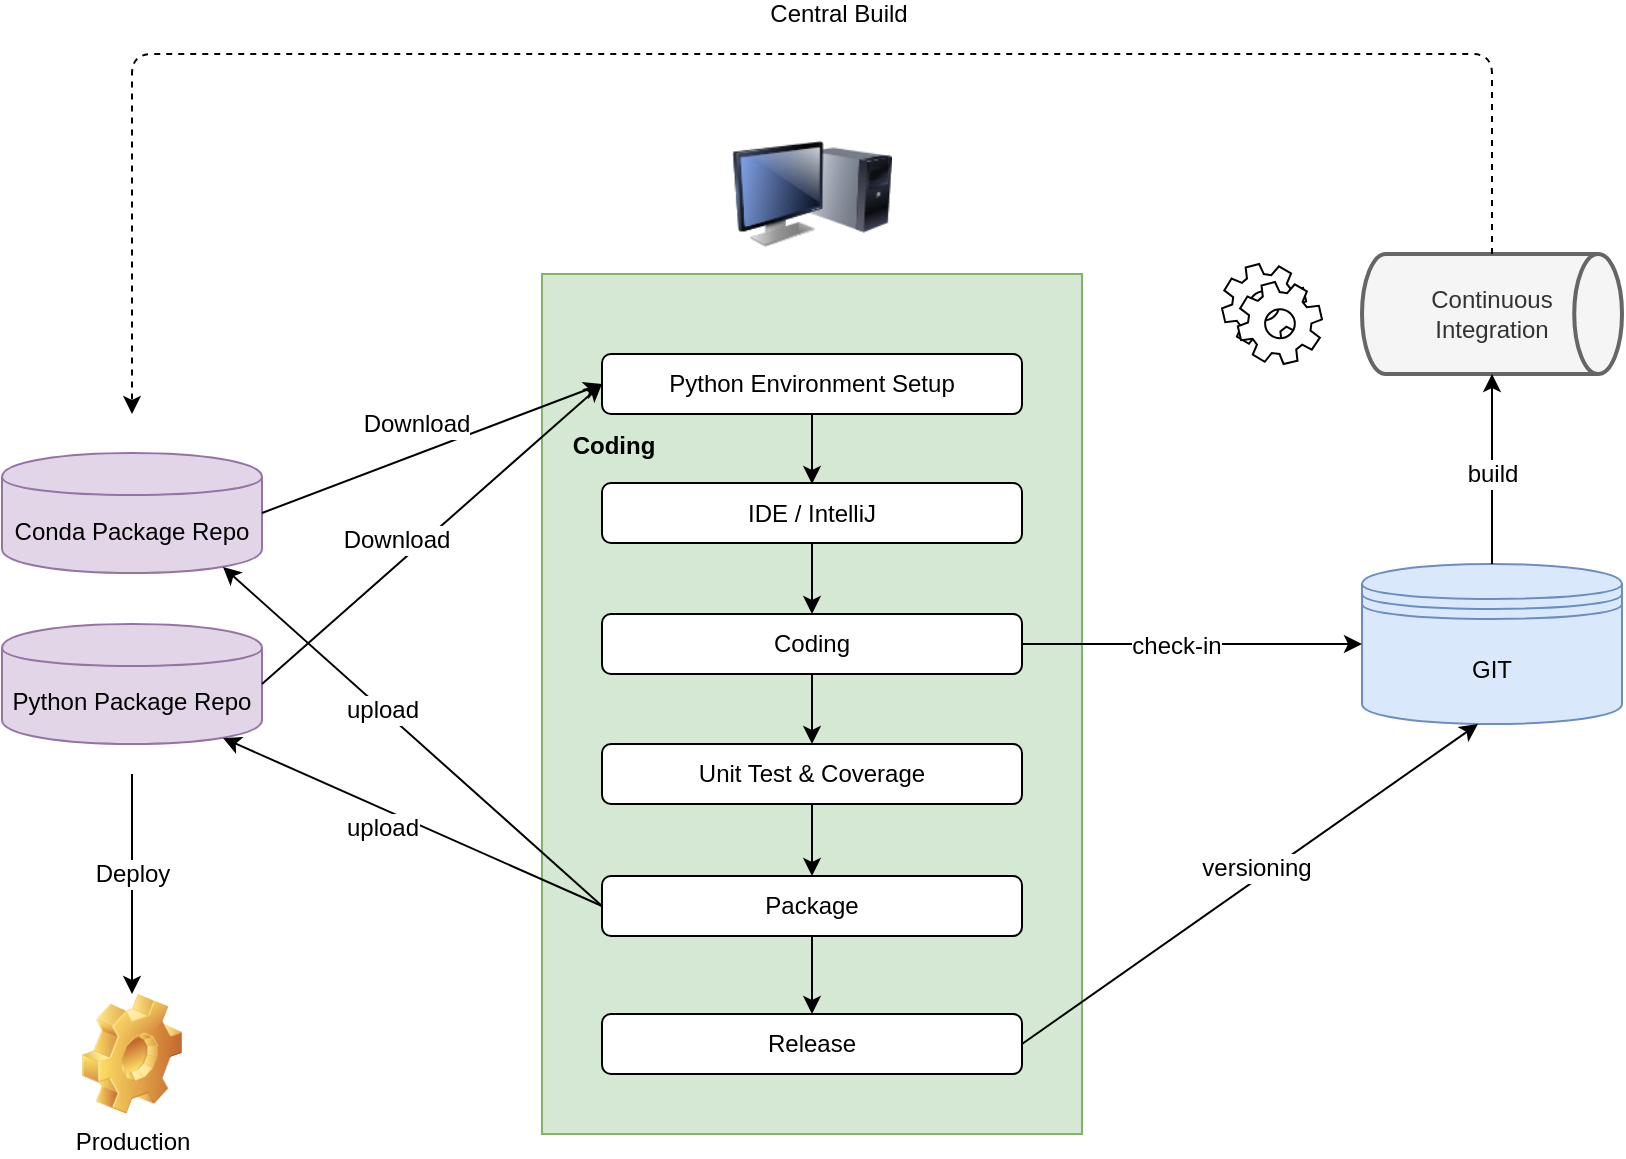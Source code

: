 <mxfile version="12.4.2" type="device" pages="1"><diagram id="MTssPfNbn4Dz7xNnN_Tl" name="Page-1"><mxGraphModel dx="1086" dy="845" grid="1" gridSize="10" guides="1" tooltips="1" connect="1" arrows="1" fold="1" page="1" pageScale="1" pageWidth="1100" pageHeight="850" math="0" shadow="0"><root><mxCell id="0"/><mxCell id="1" parent="0"/><mxCell id="aLEwloZCdA7qBln2--yP-1" value="Conda Package Repo" style="shape=cylinder;whiteSpace=wrap;html=1;boundedLbl=1;backgroundOutline=1;fillColor=#e1d5e7;strokeColor=#9673a6;" vertex="1" parent="1"><mxGeometry x="120" y="319.5" width="130" height="60" as="geometry"/></mxCell><mxCell id="aLEwloZCdA7qBln2--yP-2" value="Python Package Repo" style="shape=cylinder;whiteSpace=wrap;html=1;boundedLbl=1;backgroundOutline=1;fillColor=#e1d5e7;strokeColor=#9673a6;" vertex="1" parent="1"><mxGeometry x="120" y="405" width="130" height="60" as="geometry"/></mxCell><mxCell id="aLEwloZCdA7qBln2--yP-4" value="Continuous &lt;br&gt;Integration" style="strokeWidth=2;html=1;shape=mxgraph.flowchart.direct_data;whiteSpace=wrap;fillColor=#f5f5f5;strokeColor=#666666;fontColor=#333333;" vertex="1" parent="1"><mxGeometry x="800" y="220" width="130" height="60" as="geometry"/></mxCell><mxCell id="aLEwloZCdA7qBln2--yP-5" value="GIT" style="shape=datastore;whiteSpace=wrap;html=1;fillColor=#dae8fc;strokeColor=#6c8ebf;" vertex="1" parent="1"><mxGeometry x="800" y="375" width="130" height="80" as="geometry"/></mxCell><mxCell id="aLEwloZCdA7qBln2--yP-6" value="Production" style="shape=image;html=1;verticalLabelPosition=bottom;labelBackgroundColor=#ffffff;verticalAlign=top;imageAspect=0;image=img/clipart/Gear_128x128.png" vertex="1" parent="1"><mxGeometry x="160" y="590" width="50" height="60" as="geometry"/></mxCell><mxCell id="aLEwloZCdA7qBln2--yP-7" value="" style="shape=mxgraph.bpmn.service_task;html=1;outlineConnect=0;" vertex="1" parent="1"><mxGeometry x="730" y="225" width="50" height="50" as="geometry"/></mxCell><mxCell id="aLEwloZCdA7qBln2--yP-8" value="" style="image;html=1;labelBackgroundColor=#ffffff;image=img/lib/clip_art/computers/Monitor_Tower_128x128.png" vertex="1" parent="1"><mxGeometry x="485" y="150" width="80" height="80" as="geometry"/></mxCell><mxCell id="aLEwloZCdA7qBln2--yP-9" value="&lt;b&gt;&amp;nbsp; &amp;nbsp; Coding&lt;br&gt;&lt;br&gt;&lt;br&gt;&lt;br&gt;&lt;br&gt;&lt;br&gt;&lt;br&gt;&lt;br&gt;&lt;br&gt;&lt;br&gt;&lt;br&gt;&lt;br&gt;&lt;br&gt;&lt;br&gt;&lt;br&gt;&lt;br&gt;&lt;br&gt;&lt;br&gt;&lt;br&gt;&lt;/b&gt;" style="rounded=0;whiteSpace=wrap;html=1;align=left;fillColor=#d5e8d4;strokeColor=#82b366;" vertex="1" parent="1"><mxGeometry x="390" y="230" width="270" height="430" as="geometry"/></mxCell><mxCell id="aLEwloZCdA7qBln2--yP-10" style="edgeStyle=orthogonalEdgeStyle;rounded=0;orthogonalLoop=1;jettySize=auto;html=1;entryX=0.5;entryY=0;entryDx=0;entryDy=0;" edge="1" parent="1" source="aLEwloZCdA7qBln2--yP-11" target="aLEwloZCdA7qBln2--yP-13"><mxGeometry relative="1" as="geometry"/></mxCell><mxCell id="aLEwloZCdA7qBln2--yP-11" value="IDE / IntelliJ" style="rounded=1;whiteSpace=wrap;html=1;" vertex="1" parent="1"><mxGeometry x="420" y="334.5" width="210" height="30" as="geometry"/></mxCell><mxCell id="aLEwloZCdA7qBln2--yP-12" value="" style="edgeStyle=orthogonalEdgeStyle;rounded=0;orthogonalLoop=1;jettySize=auto;html=1;entryX=0.5;entryY=0;entryDx=0;entryDy=0;" edge="1" parent="1" source="aLEwloZCdA7qBln2--yP-13" target="aLEwloZCdA7qBln2--yP-14"><mxGeometry relative="1" as="geometry"><mxPoint x="525" y="491" as="targetPoint"/></mxGeometry></mxCell><mxCell id="aLEwloZCdA7qBln2--yP-13" value="Coding" style="rounded=1;whiteSpace=wrap;html=1;" vertex="1" parent="1"><mxGeometry x="420" y="400" width="210" height="30" as="geometry"/></mxCell><mxCell id="aLEwloZCdA7qBln2--yP-14" value="Unit Test &amp;amp; Coverage" style="rounded=1;whiteSpace=wrap;html=1;" vertex="1" parent="1"><mxGeometry x="420" y="465" width="210" height="30" as="geometry"/></mxCell><mxCell id="aLEwloZCdA7qBln2--yP-15" value="Python Environment Setup" style="rounded=1;whiteSpace=wrap;html=1;" vertex="1" parent="1"><mxGeometry x="420" y="270" width="210" height="30" as="geometry"/></mxCell><mxCell id="aLEwloZCdA7qBln2--yP-16" style="edgeStyle=orthogonalEdgeStyle;rounded=0;orthogonalLoop=1;jettySize=auto;html=1;entryX=0.5;entryY=0;entryDx=0;entryDy=0;" edge="1" parent="1"><mxGeometry relative="1" as="geometry"><mxPoint x="525" y="300" as="sourcePoint"/><mxPoint x="525" y="335" as="targetPoint"/></mxGeometry></mxCell><mxCell id="aLEwloZCdA7qBln2--yP-18" value="" style="endArrow=classic;html=1;exitX=1;exitY=0.5;exitDx=0;exitDy=0;entryX=0;entryY=0.5;entryDx=0;entryDy=0;" edge="1" parent="1" source="aLEwloZCdA7qBln2--yP-1" target="aLEwloZCdA7qBln2--yP-15"><mxGeometry width="50" height="50" relative="1" as="geometry"><mxPoint x="550" y="169" as="sourcePoint"/><mxPoint x="370" y="225" as="targetPoint"/></mxGeometry></mxCell><mxCell id="aLEwloZCdA7qBln2--yP-19" value="Download" style="text;html=1;align=center;verticalAlign=middle;resizable=0;points=[];;labelBackgroundColor=#ffffff;" vertex="1" connectable="0" parent="aLEwloZCdA7qBln2--yP-18"><mxGeometry x="0.385" y="1" relative="1" as="geometry"><mxPoint x="-40.42" y="1.36" as="offset"/></mxGeometry></mxCell><mxCell id="aLEwloZCdA7qBln2--yP-20" value="" style="endArrow=classic;html=1;exitX=1;exitY=0.5;exitDx=0;exitDy=0;entryX=0;entryY=0.5;entryDx=0;entryDy=0;" edge="1" parent="1" source="aLEwloZCdA7qBln2--yP-2" target="aLEwloZCdA7qBln2--yP-15"><mxGeometry width="50" height="50" relative="1" as="geometry"><mxPoint x="330" y="380" as="sourcePoint"/><mxPoint x="490" y="365" as="targetPoint"/></mxGeometry></mxCell><mxCell id="aLEwloZCdA7qBln2--yP-21" value="Download" style="text;html=1;align=center;verticalAlign=middle;resizable=0;points=[];;labelBackgroundColor=#ffffff;" vertex="1" connectable="0" parent="aLEwloZCdA7qBln2--yP-20"><mxGeometry x="0.385" y="1" relative="1" as="geometry"><mxPoint x="-49.91" y="32.37" as="offset"/></mxGeometry></mxCell><mxCell id="aLEwloZCdA7qBln2--yP-22" value="" style="endArrow=classic;html=1;exitX=1;exitY=0.5;exitDx=0;exitDy=0;" edge="1" parent="1" source="aLEwloZCdA7qBln2--yP-13"><mxGeometry width="50" height="50" relative="1" as="geometry"><mxPoint x="560" y="630" as="sourcePoint"/><mxPoint x="800" y="415" as="targetPoint"/></mxGeometry></mxCell><mxCell id="aLEwloZCdA7qBln2--yP-23" value="check-in" style="text;html=1;align=center;verticalAlign=middle;resizable=0;points=[];;labelBackgroundColor=#ffffff;" vertex="1" connectable="0" parent="aLEwloZCdA7qBln2--yP-22"><mxGeometry x="0.385" y="1" relative="1" as="geometry"><mxPoint x="-40.42" y="1.36" as="offset"/></mxGeometry></mxCell><mxCell id="aLEwloZCdA7qBln2--yP-24" value="Package" style="rounded=1;whiteSpace=wrap;html=1;" vertex="1" parent="1"><mxGeometry x="420" y="531" width="210" height="30" as="geometry"/></mxCell><mxCell id="aLEwloZCdA7qBln2--yP-25" value="" style="endArrow=classic;html=1;exitX=0;exitY=0.5;exitDx=0;exitDy=0;entryX=0.85;entryY=0.95;entryDx=0;entryDy=0;entryPerimeter=0;" edge="1" parent="1" source="aLEwloZCdA7qBln2--yP-24" target="aLEwloZCdA7qBln2--yP-1"><mxGeometry width="50" height="50" relative="1" as="geometry"><mxPoint x="160" y="495" as="sourcePoint"/><mxPoint x="330" y="495" as="targetPoint"/></mxGeometry></mxCell><mxCell id="aLEwloZCdA7qBln2--yP-26" value="upload" style="text;html=1;align=center;verticalAlign=middle;resizable=0;points=[];;labelBackgroundColor=#ffffff;" vertex="1" connectable="0" parent="aLEwloZCdA7qBln2--yP-25"><mxGeometry x="0.385" y="1" relative="1" as="geometry"><mxPoint x="22.07" y="18.47" as="offset"/></mxGeometry></mxCell><mxCell id="aLEwloZCdA7qBln2--yP-27" value="" style="endArrow=classic;html=1;exitX=0;exitY=0.5;exitDx=0;exitDy=0;entryX=0.85;entryY=0.95;entryDx=0;entryDy=0;entryPerimeter=0;" edge="1" parent="1" source="aLEwloZCdA7qBln2--yP-24" target="aLEwloZCdA7qBln2--yP-2"><mxGeometry width="50" height="50" relative="1" as="geometry"><mxPoint x="260" y="480" as="sourcePoint"/><mxPoint x="430" y="480" as="targetPoint"/></mxGeometry></mxCell><mxCell id="aLEwloZCdA7qBln2--yP-28" value="upload" style="text;html=1;align=center;verticalAlign=middle;resizable=0;points=[];;labelBackgroundColor=#ffffff;" vertex="1" connectable="0" parent="aLEwloZCdA7qBln2--yP-27"><mxGeometry x="0.385" y="1" relative="1" as="geometry"><mxPoint x="21.77" y="17.76" as="offset"/></mxGeometry></mxCell><mxCell id="aLEwloZCdA7qBln2--yP-29" value="Release" style="rounded=1;whiteSpace=wrap;html=1;" vertex="1" parent="1"><mxGeometry x="420" y="600" width="210" height="30" as="geometry"/></mxCell><mxCell id="aLEwloZCdA7qBln2--yP-31" value="" style="endArrow=classic;html=1;exitX=1;exitY=0.5;exitDx=0;exitDy=0;entryX=0.446;entryY=1;entryDx=0;entryDy=0;entryPerimeter=0;" edge="1" parent="1" source="aLEwloZCdA7qBln2--yP-29" target="aLEwloZCdA7qBln2--yP-5"><mxGeometry width="50" height="50" relative="1" as="geometry"><mxPoint x="710" y="554.5" as="sourcePoint"/><mxPoint x="880" y="445.5" as="targetPoint"/></mxGeometry></mxCell><mxCell id="aLEwloZCdA7qBln2--yP-32" value="versioning" style="text;html=1;align=center;verticalAlign=middle;resizable=0;points=[];;labelBackgroundColor=#ffffff;" vertex="1" connectable="0" parent="aLEwloZCdA7qBln2--yP-31"><mxGeometry x="0.385" y="1" relative="1" as="geometry"><mxPoint x="-40.42" y="23.11" as="offset"/></mxGeometry></mxCell><mxCell id="aLEwloZCdA7qBln2--yP-33" value="" style="endArrow=classic;html=1;entryX=0.5;entryY=1;entryDx=0;entryDy=0;entryPerimeter=0;exitX=0.5;exitY=0;exitDx=0;exitDy=0;" edge="1" parent="1" source="aLEwloZCdA7qBln2--yP-5" target="aLEwloZCdA7qBln2--yP-4"><mxGeometry width="50" height="50" relative="1" as="geometry"><mxPoint x="880" y="380" as="sourcePoint"/><mxPoint x="1050" y="550" as="targetPoint"/></mxGeometry></mxCell><mxCell id="aLEwloZCdA7qBln2--yP-34" value="build" style="text;html=1;align=center;verticalAlign=middle;resizable=0;points=[];;labelBackgroundColor=#ffffff;" vertex="1" connectable="0" parent="aLEwloZCdA7qBln2--yP-33"><mxGeometry x="0.385" y="1" relative="1" as="geometry"><mxPoint x="1" y="21" as="offset"/></mxGeometry></mxCell><mxCell id="aLEwloZCdA7qBln2--yP-35" value="" style="edgeStyle=orthogonalEdgeStyle;rounded=0;orthogonalLoop=1;jettySize=auto;html=1;entryX=0.5;entryY=0;entryDx=0;entryDy=0;exitX=0.5;exitY=1;exitDx=0;exitDy=0;" edge="1" parent="1" source="aLEwloZCdA7qBln2--yP-14" target="aLEwloZCdA7qBln2--yP-24"><mxGeometry relative="1" as="geometry"><mxPoint x="860" y="635" as="targetPoint"/><mxPoint x="860" y="600" as="sourcePoint"/></mxGeometry></mxCell><mxCell id="aLEwloZCdA7qBln2--yP-36" value="" style="edgeStyle=orthogonalEdgeStyle;rounded=0;orthogonalLoop=1;jettySize=auto;html=1;entryX=0.5;entryY=0;entryDx=0;entryDy=0;exitX=0.5;exitY=1;exitDx=0;exitDy=0;" edge="1" parent="1" source="aLEwloZCdA7qBln2--yP-24" target="aLEwloZCdA7qBln2--yP-29"><mxGeometry relative="1" as="geometry"><mxPoint x="900" y="645" as="targetPoint"/><mxPoint x="790" y="615" as="sourcePoint"/><Array as="points"><mxPoint x="525" y="580"/><mxPoint x="525" y="580"/></Array></mxGeometry></mxCell><mxCell id="aLEwloZCdA7qBln2--yP-37" value="" style="endArrow=classic;html=1;exitX=0.5;exitY=0;exitDx=0;exitDy=0;exitPerimeter=0;dashed=1;" edge="1" parent="1" source="aLEwloZCdA7qBln2--yP-4"><mxGeometry width="50" height="50" relative="1" as="geometry"><mxPoint x="850" y="550" as="sourcePoint"/><mxPoint x="185" y="300" as="targetPoint"/><Array as="points"><mxPoint x="865" y="120"/><mxPoint x="185" y="120"/></Array></mxGeometry></mxCell><mxCell id="aLEwloZCdA7qBln2--yP-38" value="Central Build" style="text;html=1;align=center;verticalAlign=middle;resizable=0;points=[];;labelBackgroundColor=#ffffff;" vertex="1" connectable="0" parent="aLEwloZCdA7qBln2--yP-37"><mxGeometry x="0.385" y="1" relative="1" as="geometry"><mxPoint x="238" y="-21" as="offset"/></mxGeometry></mxCell><mxCell id="aLEwloZCdA7qBln2--yP-39" value="" style="endArrow=classic;html=1;entryX=0.5;entryY=0;entryDx=0;entryDy=0;" edge="1" parent="1" target="aLEwloZCdA7qBln2--yP-6"><mxGeometry width="50" height="50" relative="1" as="geometry"><mxPoint x="185" y="480" as="sourcePoint"/><mxPoint x="270" y="570" as="targetPoint"/></mxGeometry></mxCell><mxCell id="aLEwloZCdA7qBln2--yP-40" value="Deploy" style="text;html=1;align=center;verticalAlign=middle;resizable=0;points=[];;labelBackgroundColor=#ffffff;" vertex="1" connectable="0" parent="aLEwloZCdA7qBln2--yP-39"><mxGeometry x="0.385" y="1" relative="1" as="geometry"><mxPoint x="-1" y="-26" as="offset"/></mxGeometry></mxCell></root></mxGraphModel></diagram></mxfile>